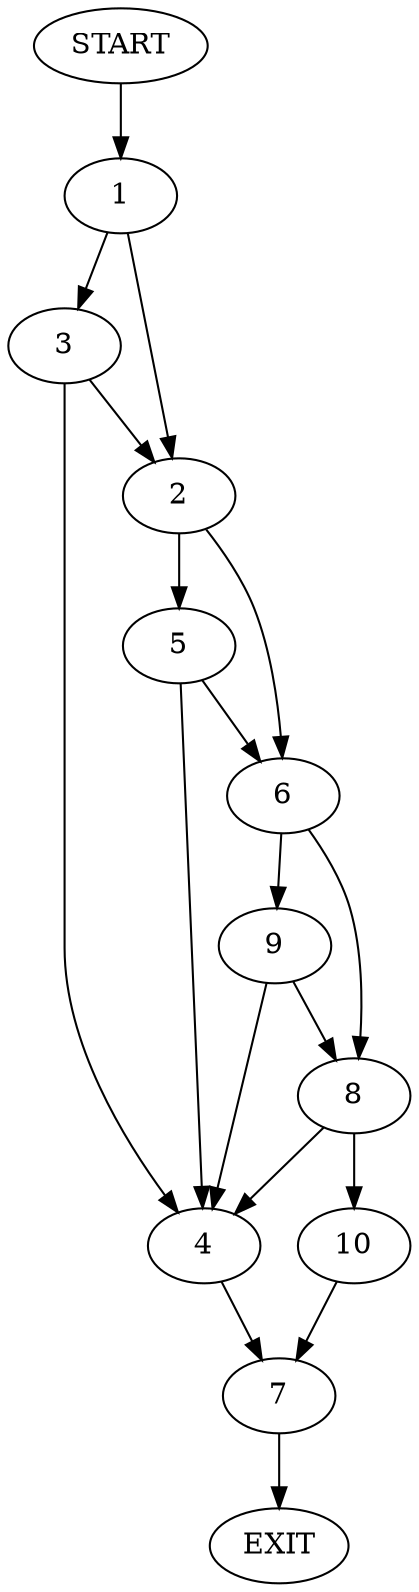 digraph {
0 [label="START"]
11 [label="EXIT"]
0 -> 1
1 -> 2
1 -> 3
3 -> 2
3 -> 4
2 -> 5
2 -> 6
4 -> 7
6 -> 8
6 -> 9
5 -> 4
5 -> 6
8 -> 4
8 -> 10
9 -> 4
9 -> 8
10 -> 7
7 -> 11
}
